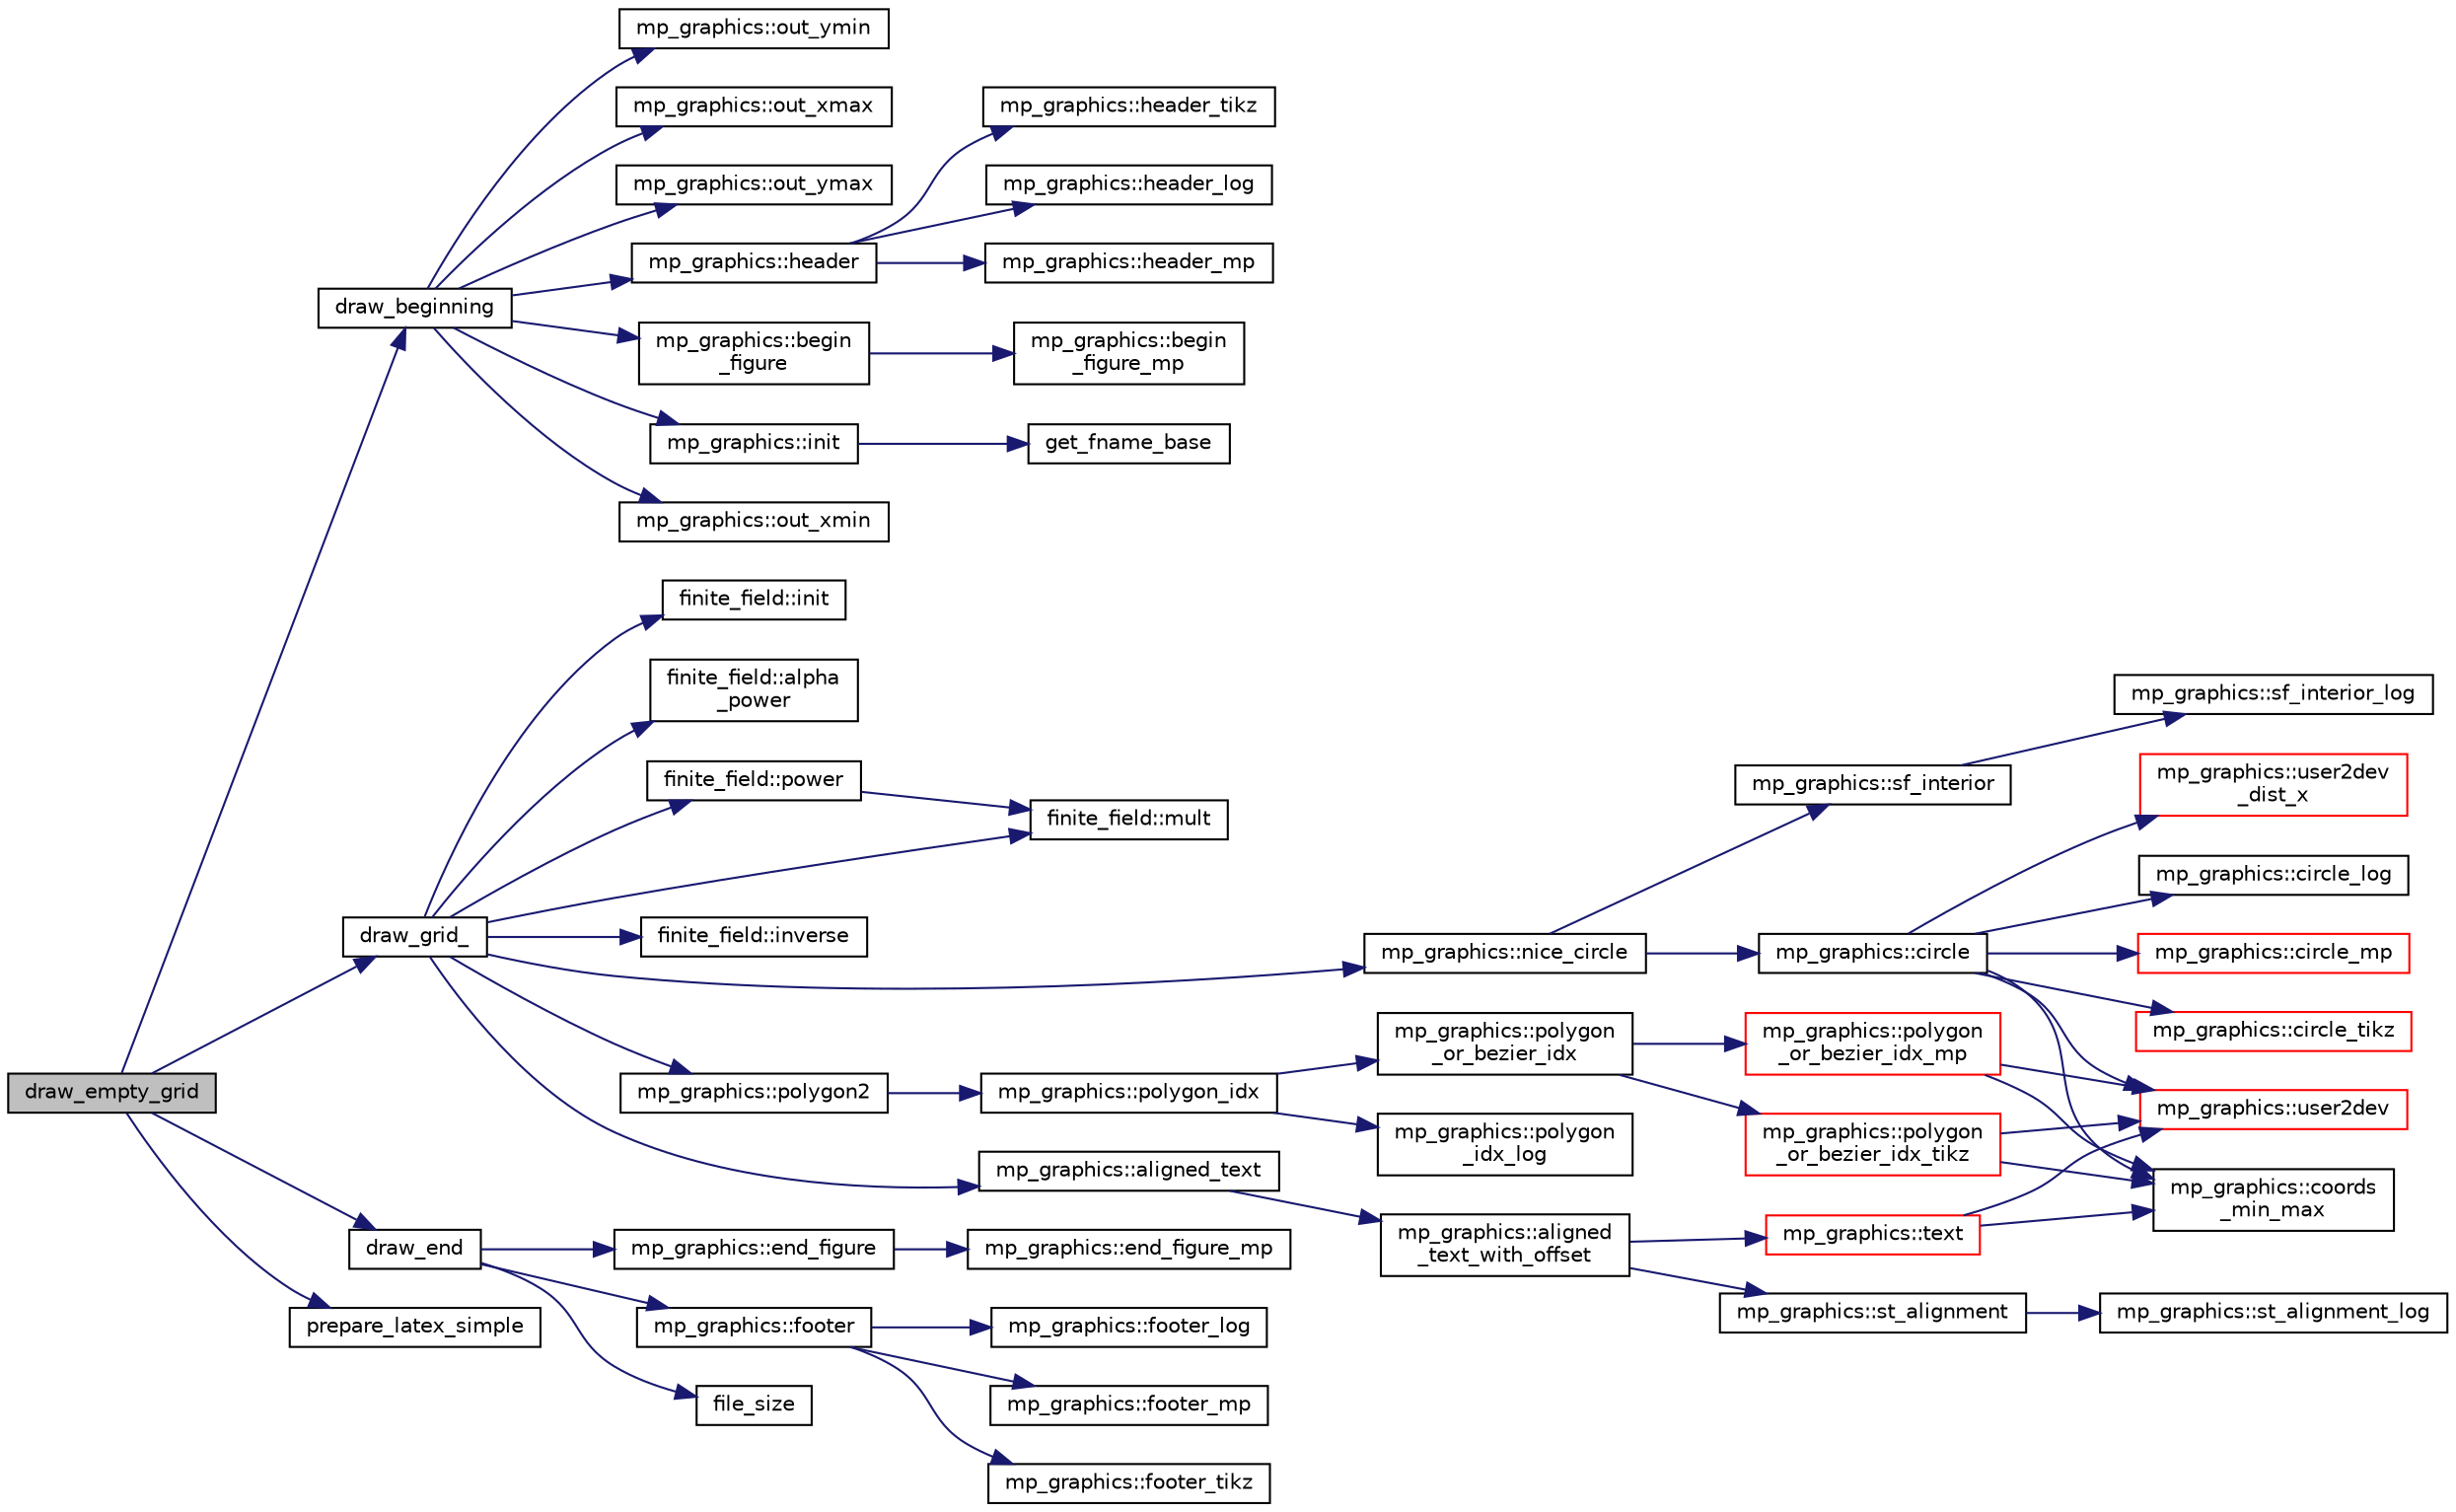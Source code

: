 digraph "draw_empty_grid"
{
  edge [fontname="Helvetica",fontsize="10",labelfontname="Helvetica",labelfontsize="10"];
  node [fontname="Helvetica",fontsize="10",shape=record];
  rankdir="LR";
  Node16 [label="draw_empty_grid",height=0.2,width=0.4,color="black", fillcolor="grey75", style="filled", fontcolor="black"];
  Node16 -> Node17 [color="midnightblue",fontsize="10",style="solid",fontname="Helvetica"];
  Node17 [label="draw_beginning",height=0.2,width=0.4,color="black", fillcolor="white", style="filled",URL="$da/d6d/field_8_c.html#acc89357b4d9e622a5351e636fb9909ae"];
  Node17 -> Node18 [color="midnightblue",fontsize="10",style="solid",fontname="Helvetica"];
  Node18 [label="mp_graphics::init",height=0.2,width=0.4,color="black", fillcolor="white", style="filled",URL="$da/d2c/classmp__graphics.html#a48eeaba8be672a2d5eee6b1f428b947e"];
  Node18 -> Node19 [color="midnightblue",fontsize="10",style="solid",fontname="Helvetica"];
  Node19 [label="get_fname_base",height=0.2,width=0.4,color="black", fillcolor="white", style="filled",URL="$d5/db4/io__and__os_8h.html#a9f25fee3f57fa74a30296738b5ebee3d"];
  Node17 -> Node20 [color="midnightblue",fontsize="10",style="solid",fontname="Helvetica"];
  Node20 [label="mp_graphics::out_xmin",height=0.2,width=0.4,color="black", fillcolor="white", style="filled",URL="$da/d2c/classmp__graphics.html#a565bfb3987a4e246e3fd61d15c714ee7"];
  Node17 -> Node21 [color="midnightblue",fontsize="10",style="solid",fontname="Helvetica"];
  Node21 [label="mp_graphics::out_ymin",height=0.2,width=0.4,color="black", fillcolor="white", style="filled",URL="$da/d2c/classmp__graphics.html#a01d97c3ec8360a3c2244aa895e2b9c9e"];
  Node17 -> Node22 [color="midnightblue",fontsize="10",style="solid",fontname="Helvetica"];
  Node22 [label="mp_graphics::out_xmax",height=0.2,width=0.4,color="black", fillcolor="white", style="filled",URL="$da/d2c/classmp__graphics.html#af0f66267f65077db72afeb0ce0b8df31"];
  Node17 -> Node23 [color="midnightblue",fontsize="10",style="solid",fontname="Helvetica"];
  Node23 [label="mp_graphics::out_ymax",height=0.2,width=0.4,color="black", fillcolor="white", style="filled",URL="$da/d2c/classmp__graphics.html#a16d4b00f27d431c20c08840b6043cc7f"];
  Node17 -> Node24 [color="midnightblue",fontsize="10",style="solid",fontname="Helvetica"];
  Node24 [label="mp_graphics::header",height=0.2,width=0.4,color="black", fillcolor="white", style="filled",URL="$da/d2c/classmp__graphics.html#ad500b1cac8c75bf8a2f2ac78938c4e30"];
  Node24 -> Node25 [color="midnightblue",fontsize="10",style="solid",fontname="Helvetica"];
  Node25 [label="mp_graphics::header_log",height=0.2,width=0.4,color="black", fillcolor="white", style="filled",URL="$da/d2c/classmp__graphics.html#a001ad397d28bb3032a3201aac0896ce8"];
  Node24 -> Node26 [color="midnightblue",fontsize="10",style="solid",fontname="Helvetica"];
  Node26 [label="mp_graphics::header_mp",height=0.2,width=0.4,color="black", fillcolor="white", style="filled",URL="$da/d2c/classmp__graphics.html#ad08252e9be57fd9d484a80a1c3602969"];
  Node24 -> Node27 [color="midnightblue",fontsize="10",style="solid",fontname="Helvetica"];
  Node27 [label="mp_graphics::header_tikz",height=0.2,width=0.4,color="black", fillcolor="white", style="filled",URL="$da/d2c/classmp__graphics.html#a89a5fbf0e495443260399c1b6b3bb320"];
  Node17 -> Node28 [color="midnightblue",fontsize="10",style="solid",fontname="Helvetica"];
  Node28 [label="mp_graphics::begin\l_figure",height=0.2,width=0.4,color="black", fillcolor="white", style="filled",URL="$da/d2c/classmp__graphics.html#a5755257d778fb161984a756d0ad9c600"];
  Node28 -> Node29 [color="midnightblue",fontsize="10",style="solid",fontname="Helvetica"];
  Node29 [label="mp_graphics::begin\l_figure_mp",height=0.2,width=0.4,color="black", fillcolor="white", style="filled",URL="$da/d2c/classmp__graphics.html#aab98691d8a4a65a5ac8ed06e8f71c640"];
  Node16 -> Node30 [color="midnightblue",fontsize="10",style="solid",fontname="Helvetica"];
  Node30 [label="draw_grid_",height=0.2,width=0.4,color="black", fillcolor="white", style="filled",URL="$da/d6d/field_8_c.html#a7d63b7cbb41f5eee173cf829ac238a23"];
  Node30 -> Node31 [color="midnightblue",fontsize="10",style="solid",fontname="Helvetica"];
  Node31 [label="mp_graphics::polygon2",height=0.2,width=0.4,color="black", fillcolor="white", style="filled",URL="$da/d2c/classmp__graphics.html#ad4052be9dec4eeef879dcc8ca6d85d71"];
  Node31 -> Node32 [color="midnightblue",fontsize="10",style="solid",fontname="Helvetica"];
  Node32 [label="mp_graphics::polygon_idx",height=0.2,width=0.4,color="black", fillcolor="white", style="filled",URL="$da/d2c/classmp__graphics.html#a60729a478cad572ccb9df00b0f5988df"];
  Node32 -> Node33 [color="midnightblue",fontsize="10",style="solid",fontname="Helvetica"];
  Node33 [label="mp_graphics::polygon\l_idx_log",height=0.2,width=0.4,color="black", fillcolor="white", style="filled",URL="$da/d2c/classmp__graphics.html#aef990b1a5e84f4781ff613ce48fafe83"];
  Node32 -> Node34 [color="midnightblue",fontsize="10",style="solid",fontname="Helvetica"];
  Node34 [label="mp_graphics::polygon\l_or_bezier_idx",height=0.2,width=0.4,color="black", fillcolor="white", style="filled",URL="$da/d2c/classmp__graphics.html#ac67f20507b7b4f592e9ed90aaa1f472a"];
  Node34 -> Node35 [color="midnightblue",fontsize="10",style="solid",fontname="Helvetica"];
  Node35 [label="mp_graphics::polygon\l_or_bezier_idx_mp",height=0.2,width=0.4,color="red", fillcolor="white", style="filled",URL="$da/d2c/classmp__graphics.html#ac1c736f6c02abd6df696eb949c3513ac"];
  Node35 -> Node36 [color="midnightblue",fontsize="10",style="solid",fontname="Helvetica"];
  Node36 [label="mp_graphics::coords\l_min_max",height=0.2,width=0.4,color="black", fillcolor="white", style="filled",URL="$da/d2c/classmp__graphics.html#afa0af74da2afd1d00b2eeb5e25b4f596"];
  Node35 -> Node37 [color="midnightblue",fontsize="10",style="solid",fontname="Helvetica"];
  Node37 [label="mp_graphics::user2dev",height=0.2,width=0.4,color="red", fillcolor="white", style="filled",URL="$da/d2c/classmp__graphics.html#af087f5f4b08c72f67f5e35cc312070fb"];
  Node34 -> Node42 [color="midnightblue",fontsize="10",style="solid",fontname="Helvetica"];
  Node42 [label="mp_graphics::polygon\l_or_bezier_idx_tikz",height=0.2,width=0.4,color="red", fillcolor="white", style="filled",URL="$da/d2c/classmp__graphics.html#ae266ecef91f4cd8a6fd4054b17354370"];
  Node42 -> Node36 [color="midnightblue",fontsize="10",style="solid",fontname="Helvetica"];
  Node42 -> Node37 [color="midnightblue",fontsize="10",style="solid",fontname="Helvetica"];
  Node30 -> Node47 [color="midnightblue",fontsize="10",style="solid",fontname="Helvetica"];
  Node47 [label="mp_graphics::aligned_text",height=0.2,width=0.4,color="black", fillcolor="white", style="filled",URL="$da/d2c/classmp__graphics.html#a52ca0d0e39640fe15c6a8bd8633c9e5a"];
  Node47 -> Node48 [color="midnightblue",fontsize="10",style="solid",fontname="Helvetica"];
  Node48 [label="mp_graphics::aligned\l_text_with_offset",height=0.2,width=0.4,color="black", fillcolor="white", style="filled",URL="$da/d2c/classmp__graphics.html#a3b5a8558ee721bd8b9ed36e732317679"];
  Node48 -> Node49 [color="midnightblue",fontsize="10",style="solid",fontname="Helvetica"];
  Node49 [label="mp_graphics::st_alignment",height=0.2,width=0.4,color="black", fillcolor="white", style="filled",URL="$da/d2c/classmp__graphics.html#ab897ac847368de2da4296c7f159cc5f9"];
  Node49 -> Node50 [color="midnightblue",fontsize="10",style="solid",fontname="Helvetica"];
  Node50 [label="mp_graphics::st_alignment_log",height=0.2,width=0.4,color="black", fillcolor="white", style="filled",URL="$da/d2c/classmp__graphics.html#a9f7aa1c186791f69881ddbf590835f3e"];
  Node48 -> Node51 [color="midnightblue",fontsize="10",style="solid",fontname="Helvetica"];
  Node51 [label="mp_graphics::text",height=0.2,width=0.4,color="red", fillcolor="white", style="filled",URL="$da/d2c/classmp__graphics.html#ae92ece77cf1942bfee760d6cf854b74b"];
  Node51 -> Node36 [color="midnightblue",fontsize="10",style="solid",fontname="Helvetica"];
  Node51 -> Node37 [color="midnightblue",fontsize="10",style="solid",fontname="Helvetica"];
  Node30 -> Node55 [color="midnightblue",fontsize="10",style="solid",fontname="Helvetica"];
  Node55 [label="finite_field::init",height=0.2,width=0.4,color="black", fillcolor="white", style="filled",URL="$df/d5a/classfinite__field.html#a13e75e8165b27464935b50368ee8313c"];
  Node30 -> Node56 [color="midnightblue",fontsize="10",style="solid",fontname="Helvetica"];
  Node56 [label="finite_field::alpha\l_power",height=0.2,width=0.4,color="black", fillcolor="white", style="filled",URL="$df/d5a/classfinite__field.html#aa1d31b58f7fe2798e20f74890ae29c51"];
  Node30 -> Node57 [color="midnightblue",fontsize="10",style="solid",fontname="Helvetica"];
  Node57 [label="finite_field::power",height=0.2,width=0.4,color="black", fillcolor="white", style="filled",URL="$df/d5a/classfinite__field.html#a0437871b8f775f0b2d589188d9ad7e61"];
  Node57 -> Node58 [color="midnightblue",fontsize="10",style="solid",fontname="Helvetica"];
  Node58 [label="finite_field::mult",height=0.2,width=0.4,color="black", fillcolor="white", style="filled",URL="$df/d5a/classfinite__field.html#a24fb5917aa6d4d656fd855b7f44a13b0"];
  Node30 -> Node58 [color="midnightblue",fontsize="10",style="solid",fontname="Helvetica"];
  Node30 -> Node59 [color="midnightblue",fontsize="10",style="solid",fontname="Helvetica"];
  Node59 [label="finite_field::inverse",height=0.2,width=0.4,color="black", fillcolor="white", style="filled",URL="$df/d5a/classfinite__field.html#a69f2a12c01e70b7ce2d115c5221c9cdd"];
  Node30 -> Node60 [color="midnightblue",fontsize="10",style="solid",fontname="Helvetica"];
  Node60 [label="mp_graphics::nice_circle",height=0.2,width=0.4,color="black", fillcolor="white", style="filled",URL="$da/d2c/classmp__graphics.html#a29055ee6a26b527757614c4e75911ade"];
  Node60 -> Node61 [color="midnightblue",fontsize="10",style="solid",fontname="Helvetica"];
  Node61 [label="mp_graphics::sf_interior",height=0.2,width=0.4,color="black", fillcolor="white", style="filled",URL="$da/d2c/classmp__graphics.html#a2db6a380fffb003254304ea9489a452b"];
  Node61 -> Node62 [color="midnightblue",fontsize="10",style="solid",fontname="Helvetica"];
  Node62 [label="mp_graphics::sf_interior_log",height=0.2,width=0.4,color="black", fillcolor="white", style="filled",URL="$da/d2c/classmp__graphics.html#ab805bb76ca29a586a45209d2ed00b085"];
  Node60 -> Node63 [color="midnightblue",fontsize="10",style="solid",fontname="Helvetica"];
  Node63 [label="mp_graphics::circle",height=0.2,width=0.4,color="black", fillcolor="white", style="filled",URL="$da/d2c/classmp__graphics.html#a0e1e32cdfd93dd41678a1dda2671ab6e"];
  Node63 -> Node36 [color="midnightblue",fontsize="10",style="solid",fontname="Helvetica"];
  Node63 -> Node37 [color="midnightblue",fontsize="10",style="solid",fontname="Helvetica"];
  Node63 -> Node64 [color="midnightblue",fontsize="10",style="solid",fontname="Helvetica"];
  Node64 [label="mp_graphics::user2dev\l_dist_x",height=0.2,width=0.4,color="red", fillcolor="white", style="filled",URL="$da/d2c/classmp__graphics.html#a0c6b0bda2fbf3a7baa984eba08a87478"];
  Node63 -> Node66 [color="midnightblue",fontsize="10",style="solid",fontname="Helvetica"];
  Node66 [label="mp_graphics::circle_log",height=0.2,width=0.4,color="black", fillcolor="white", style="filled",URL="$da/d2c/classmp__graphics.html#a39416f00c1c310a76936674cdff82e49"];
  Node63 -> Node67 [color="midnightblue",fontsize="10",style="solid",fontname="Helvetica"];
  Node67 [label="mp_graphics::circle_mp",height=0.2,width=0.4,color="red", fillcolor="white", style="filled",URL="$da/d2c/classmp__graphics.html#af45ff3b26ab8578a58b17b3507578fc2"];
  Node63 -> Node68 [color="midnightblue",fontsize="10",style="solid",fontname="Helvetica"];
  Node68 [label="mp_graphics::circle_tikz",height=0.2,width=0.4,color="red", fillcolor="white", style="filled",URL="$da/d2c/classmp__graphics.html#a2130247d7df0f51620ccc91d17b713f7"];
  Node16 -> Node69 [color="midnightblue",fontsize="10",style="solid",fontname="Helvetica"];
  Node69 [label="draw_end",height=0.2,width=0.4,color="black", fillcolor="white", style="filled",URL="$da/d6d/field_8_c.html#aa7a3dc8d6361a7ba3753a74bdc72b44a"];
  Node69 -> Node70 [color="midnightblue",fontsize="10",style="solid",fontname="Helvetica"];
  Node70 [label="mp_graphics::end_figure",height=0.2,width=0.4,color="black", fillcolor="white", style="filled",URL="$da/d2c/classmp__graphics.html#af7e758a9c83d809d033e1d18752d2925"];
  Node70 -> Node71 [color="midnightblue",fontsize="10",style="solid",fontname="Helvetica"];
  Node71 [label="mp_graphics::end_figure_mp",height=0.2,width=0.4,color="black", fillcolor="white", style="filled",URL="$da/d2c/classmp__graphics.html#a9689888a580c69708ba1ead311f4cd26"];
  Node69 -> Node72 [color="midnightblue",fontsize="10",style="solid",fontname="Helvetica"];
  Node72 [label="mp_graphics::footer",height=0.2,width=0.4,color="black", fillcolor="white", style="filled",URL="$da/d2c/classmp__graphics.html#a20ae36e3dae7401578c7623f73419fe8"];
  Node72 -> Node73 [color="midnightblue",fontsize="10",style="solid",fontname="Helvetica"];
  Node73 [label="mp_graphics::footer_log",height=0.2,width=0.4,color="black", fillcolor="white", style="filled",URL="$da/d2c/classmp__graphics.html#a24e948667d548c41a757285e7a22c2c0"];
  Node72 -> Node74 [color="midnightblue",fontsize="10",style="solid",fontname="Helvetica"];
  Node74 [label="mp_graphics::footer_mp",height=0.2,width=0.4,color="black", fillcolor="white", style="filled",URL="$da/d2c/classmp__graphics.html#a3667f25d3a90de957ede28f7aa95ac56"];
  Node72 -> Node75 [color="midnightblue",fontsize="10",style="solid",fontname="Helvetica"];
  Node75 [label="mp_graphics::footer_tikz",height=0.2,width=0.4,color="black", fillcolor="white", style="filled",URL="$da/d2c/classmp__graphics.html#a6cd32ee52e926c056c84756d5c5a8687"];
  Node69 -> Node76 [color="midnightblue",fontsize="10",style="solid",fontname="Helvetica"];
  Node76 [label="file_size",height=0.2,width=0.4,color="black", fillcolor="white", style="filled",URL="$df/dbf/sajeeb_8_c.html#a5c37cf5785204b6e9adf647dc14d0e50"];
  Node16 -> Node77 [color="midnightblue",fontsize="10",style="solid",fontname="Helvetica"];
  Node77 [label="prepare_latex_simple",height=0.2,width=0.4,color="black", fillcolor="white", style="filled",URL="$da/d6d/field_8_c.html#a528dbc3668d6d9107524c9970d685d16"];
}
